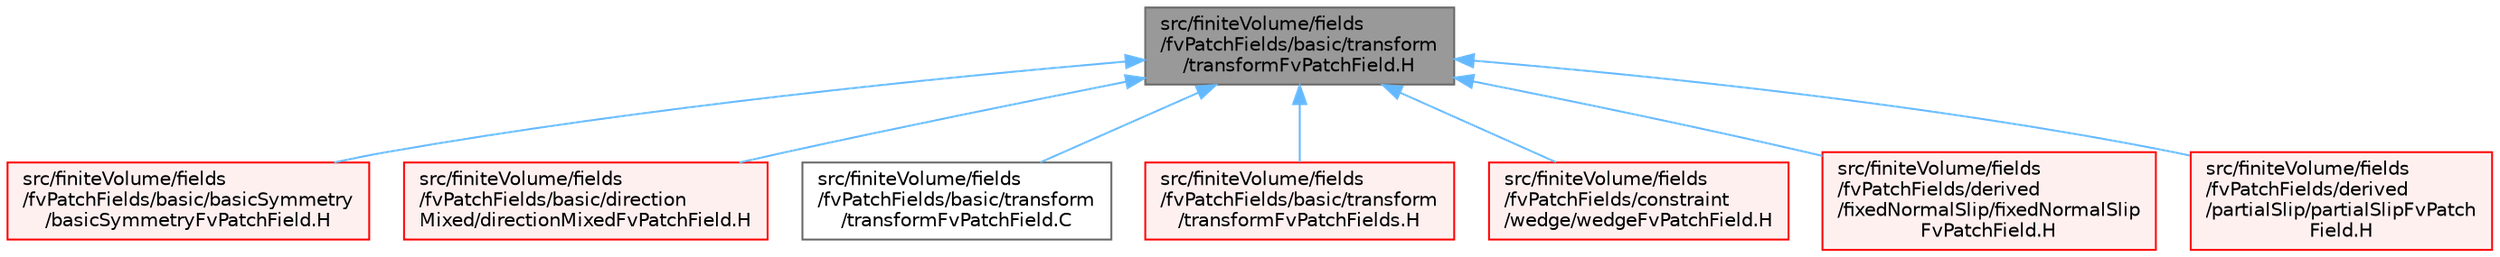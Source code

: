 digraph "src/finiteVolume/fields/fvPatchFields/basic/transform/transformFvPatchField.H"
{
 // LATEX_PDF_SIZE
  bgcolor="transparent";
  edge [fontname=Helvetica,fontsize=10,labelfontname=Helvetica,labelfontsize=10];
  node [fontname=Helvetica,fontsize=10,shape=box,height=0.2,width=0.4];
  Node1 [id="Node000001",label="src/finiteVolume/fields\l/fvPatchFields/basic/transform\l/transformFvPatchField.H",height=0.2,width=0.4,color="gray40", fillcolor="grey60", style="filled", fontcolor="black",tooltip=" "];
  Node1 -> Node2 [id="edge1_Node000001_Node000002",dir="back",color="steelblue1",style="solid",tooltip=" "];
  Node2 [id="Node000002",label="src/finiteVolume/fields\l/fvPatchFields/basic/basicSymmetry\l/basicSymmetryFvPatchField.H",height=0.2,width=0.4,color="red", fillcolor="#FFF0F0", style="filled",URL="$basicSymmetryFvPatchField_8H.html",tooltip=" "];
  Node1 -> Node27 [id="edge2_Node000001_Node000027",dir="back",color="steelblue1",style="solid",tooltip=" "];
  Node27 [id="Node000027",label="src/finiteVolume/fields\l/fvPatchFields/basic/direction\lMixed/directionMixedFvPatchField.H",height=0.2,width=0.4,color="red", fillcolor="#FFF0F0", style="filled",URL="$directionMixedFvPatchField_8H.html",tooltip=" "];
  Node1 -> Node39 [id="edge3_Node000001_Node000039",dir="back",color="steelblue1",style="solid",tooltip=" "];
  Node39 [id="Node000039",label="src/finiteVolume/fields\l/fvPatchFields/basic/transform\l/transformFvPatchField.C",height=0.2,width=0.4,color="grey40", fillcolor="white", style="filled",URL="$transformFvPatchField_8C.html",tooltip=" "];
  Node1 -> Node40 [id="edge4_Node000001_Node000040",dir="back",color="steelblue1",style="solid",tooltip=" "];
  Node40 [id="Node000040",label="src/finiteVolume/fields\l/fvPatchFields/basic/transform\l/transformFvPatchFields.H",height=0.2,width=0.4,color="red", fillcolor="#FFF0F0", style="filled",URL="$transformFvPatchFields_8H.html",tooltip=" "];
  Node1 -> Node42 [id="edge5_Node000001_Node000042",dir="back",color="steelblue1",style="solid",tooltip=" "];
  Node42 [id="Node000042",label="src/finiteVolume/fields\l/fvPatchFields/constraint\l/wedge/wedgeFvPatchField.H",height=0.2,width=0.4,color="red", fillcolor="#FFF0F0", style="filled",URL="$wedgeFvPatchField_8H.html",tooltip=" "];
  Node1 -> Node46 [id="edge6_Node000001_Node000046",dir="back",color="steelblue1",style="solid",tooltip=" "];
  Node46 [id="Node000046",label="src/finiteVolume/fields\l/fvPatchFields/derived\l/fixedNormalSlip/fixedNormalSlip\lFvPatchField.H",height=0.2,width=0.4,color="red", fillcolor="#FFF0F0", style="filled",URL="$fixedNormalSlipFvPatchField_8H.html",tooltip=" "];
  Node1 -> Node50 [id="edge7_Node000001_Node000050",dir="back",color="steelblue1",style="solid",tooltip=" "];
  Node50 [id="Node000050",label="src/finiteVolume/fields\l/fvPatchFields/derived\l/partialSlip/partialSlipFvPatch\lField.H",height=0.2,width=0.4,color="red", fillcolor="#FFF0F0", style="filled",URL="$partialSlipFvPatchField_8H.html",tooltip=" "];
}
